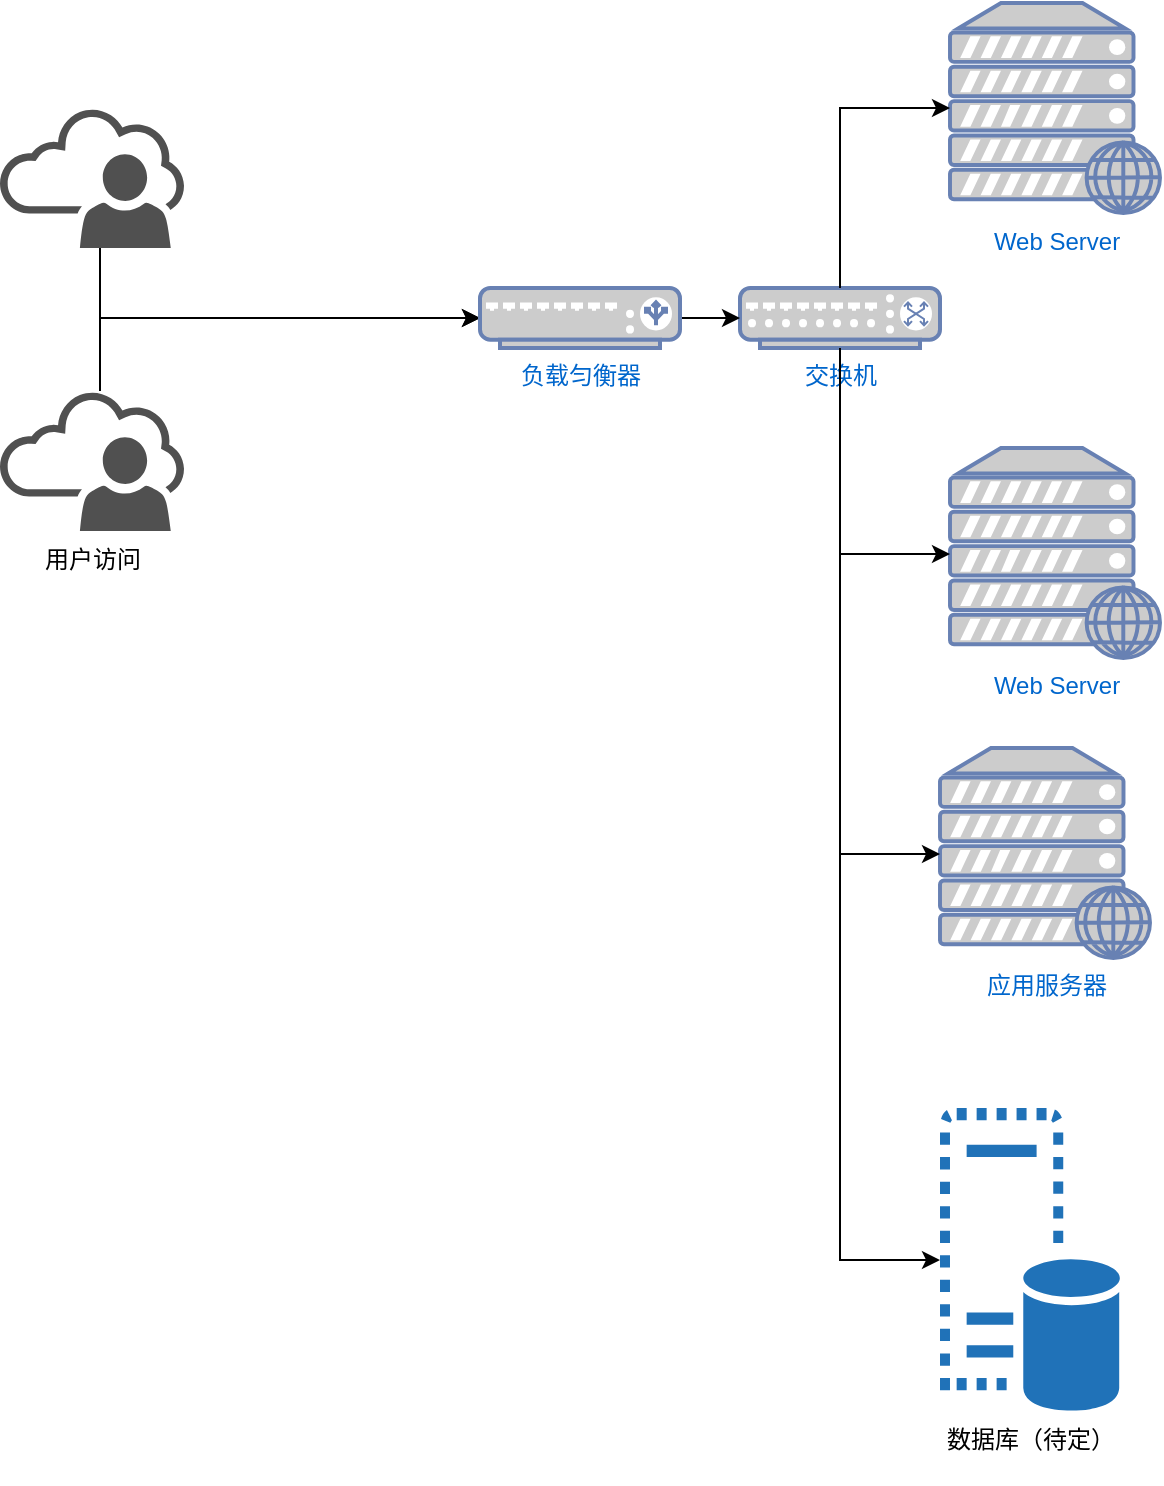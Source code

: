 <mxfile version="10.6.5" type="github"><diagram id="zzWceUFQGFmAvzqxR0m6" name="第 1 页"><mxGraphModel dx="1030" dy="531" grid="1" gridSize="10" guides="1" tooltips="1" connect="1" arrows="1" fold="1" page="1" pageScale="1" pageWidth="827" pageHeight="1169" math="0" shadow="0"><root><mxCell id="0"/><mxCell id="1" parent="0"/><mxCell id="He1c3423rjBBWOIu26yM-1" value="&lt;span lang=&quot;EN-US&quot;&gt;Web Server&lt;br&gt;&lt;br&gt;&lt;/span&gt;" style="fontColor=#0066CC;verticalAlign=top;verticalLabelPosition=bottom;labelPosition=center;align=center;html=1;outlineConnect=0;fillColor=#CCCCCC;strokeColor=#6881B3;gradientColor=none;gradientDirection=north;strokeWidth=2;shape=mxgraph.networks.web_server;" vertex="1" parent="1"><mxGeometry x="575" y="270" width="105" height="105" as="geometry"/></mxCell><mxCell id="He1c3423rjBBWOIu26yM-4" value="应用服务器&lt;br&gt;&lt;br&gt;" style="fontColor=#0066CC;verticalAlign=top;verticalLabelPosition=bottom;labelPosition=center;align=center;html=1;outlineConnect=0;fillColor=#CCCCCC;strokeColor=#6881B3;gradientColor=none;gradientDirection=north;strokeWidth=2;shape=mxgraph.networks.web_server;" vertex="1" parent="1"><mxGeometry x="570" y="420" width="105" height="105" as="geometry"/></mxCell><mxCell id="He1c3423rjBBWOIu26yM-7" value="Web Server&lt;br&gt;" style="fontColor=#0066CC;verticalAlign=top;verticalLabelPosition=bottom;labelPosition=center;align=center;html=1;outlineConnect=0;fillColor=#CCCCCC;strokeColor=#6881B3;gradientColor=none;gradientDirection=north;strokeWidth=2;shape=mxgraph.networks.web_server;" vertex="1" parent="1"><mxGeometry x="575" y="47.5" width="105" height="105" as="geometry"/></mxCell><mxCell id="He1c3423rjBBWOIu26yM-35" style="edgeStyle=orthogonalEdgeStyle;rounded=0;orthogonalLoop=1;jettySize=auto;html=1;" edge="1" parent="1" source="He1c3423rjBBWOIu26yM-12" target="He1c3423rjBBWOIu26yM-4"><mxGeometry relative="1" as="geometry"><Array as="points"><mxPoint x="520" y="473"/></Array></mxGeometry></mxCell><mxCell id="He1c3423rjBBWOIu26yM-36" style="edgeStyle=orthogonalEdgeStyle;rounded=0;orthogonalLoop=1;jettySize=auto;html=1;" edge="1" parent="1" source="He1c3423rjBBWOIu26yM-12" target="He1c3423rjBBWOIu26yM-17"><mxGeometry relative="1" as="geometry"><Array as="points"><mxPoint x="520" y="676"/></Array></mxGeometry></mxCell><mxCell id="He1c3423rjBBWOIu26yM-12" value="交换机&lt;br&gt;&lt;br&gt;" style="fontColor=#0066CC;verticalAlign=top;verticalLabelPosition=bottom;labelPosition=center;align=center;html=1;outlineConnect=0;fillColor=#CCCCCC;strokeColor=#6881B3;gradientColor=none;gradientDirection=north;strokeWidth=2;shape=mxgraph.networks.switch;" vertex="1" parent="1"><mxGeometry x="470" y="190" width="100" height="30" as="geometry"/></mxCell><mxCell id="He1c3423rjBBWOIu26yM-31" style="edgeStyle=orthogonalEdgeStyle;rounded=0;orthogonalLoop=1;jettySize=auto;html=1;" edge="1" parent="1" source="He1c3423rjBBWOIu26yM-14" target="He1c3423rjBBWOIu26yM-21"><mxGeometry relative="1" as="geometry"><Array as="points"><mxPoint x="150" y="205"/></Array></mxGeometry></mxCell><mxCell id="He1c3423rjBBWOIu26yM-14" value="" style="pointerEvents=1;shadow=0;dashed=0;html=1;strokeColor=none;fillColor=#505050;labelPosition=center;verticalLabelPosition=bottom;verticalAlign=top;outlineConnect=0;align=center;shape=mxgraph.office.users.online_user;" vertex="1" parent="1"><mxGeometry x="100" y="100" width="92" height="70" as="geometry"/></mxCell><mxCell id="He1c3423rjBBWOIu26yM-33" style="edgeStyle=orthogonalEdgeStyle;rounded=0;orthogonalLoop=1;jettySize=auto;html=1;entryX=0;entryY=0.5;entryDx=0;entryDy=0;entryPerimeter=0;" edge="1" parent="1" source="He1c3423rjBBWOIu26yM-16" target="He1c3423rjBBWOIu26yM-21"><mxGeometry relative="1" as="geometry"><Array as="points"><mxPoint x="150" y="205"/></Array></mxGeometry></mxCell><mxCell id="He1c3423rjBBWOIu26yM-16" value="用户访问&lt;br&gt;&lt;br&gt;" style="pointerEvents=1;shadow=0;dashed=0;html=1;strokeColor=none;fillColor=#505050;labelPosition=center;verticalLabelPosition=bottom;verticalAlign=top;outlineConnect=0;align=center;shape=mxgraph.office.users.online_user;" vertex="1" parent="1"><mxGeometry x="100" y="241.5" width="92" height="70" as="geometry"/></mxCell><mxCell id="He1c3423rjBBWOIu26yM-17" value="数据库（待定）&lt;br&gt;&lt;br&gt;" style="pointerEvents=1;shadow=0;dashed=0;html=1;strokeColor=none;labelPosition=center;verticalLabelPosition=bottom;verticalAlign=top;outlineConnect=0;align=center;shape=mxgraph.office.servers.virtual_database_server;fillColor=#2072B8;" vertex="1" parent="1"><mxGeometry x="570" y="600" width="90" height="152" as="geometry"/></mxCell><mxCell id="He1c3423rjBBWOIu26yM-28" value="" style="edgeStyle=orthogonalEdgeStyle;rounded=0;orthogonalLoop=1;jettySize=auto;html=1;entryX=0;entryY=0.5;entryDx=0;entryDy=0;entryPerimeter=0;exitX=0.5;exitY=0;exitDx=0;exitDy=0;exitPerimeter=0;" edge="1" parent="1" source="He1c3423rjBBWOIu26yM-12" target="He1c3423rjBBWOIu26yM-7"><mxGeometry relative="1" as="geometry"><mxPoint x="390" y="110" as="targetPoint"/><Array as="points"><mxPoint x="520" y="100"/></Array></mxGeometry></mxCell><mxCell id="He1c3423rjBBWOIu26yM-30" style="edgeStyle=orthogonalEdgeStyle;rounded=0;orthogonalLoop=1;jettySize=auto;html=1;exitX=0.5;exitY=1;exitDx=0;exitDy=0;exitPerimeter=0;" edge="1" parent="1" source="He1c3423rjBBWOIu26yM-12" target="He1c3423rjBBWOIu26yM-1"><mxGeometry relative="1" as="geometry"><mxPoint x="390" y="410" as="targetPoint"/><Array as="points"><mxPoint x="520" y="323"/></Array></mxGeometry></mxCell><mxCell id="He1c3423rjBBWOIu26yM-34" value="" style="edgeStyle=orthogonalEdgeStyle;rounded=0;orthogonalLoop=1;jettySize=auto;html=1;" edge="1" parent="1" source="He1c3423rjBBWOIu26yM-21" target="He1c3423rjBBWOIu26yM-12"><mxGeometry relative="1" as="geometry"/></mxCell><mxCell id="He1c3423rjBBWOIu26yM-21" value="负载匀衡器" style="fontColor=#0066CC;verticalAlign=top;verticalLabelPosition=bottom;labelPosition=center;align=center;html=1;outlineConnect=0;fillColor=#CCCCCC;strokeColor=#6881B3;gradientColor=none;gradientDirection=north;strokeWidth=2;shape=mxgraph.networks.load_balancer;" vertex="1" parent="1"><mxGeometry x="340" y="190" width="100" height="30" as="geometry"/></mxCell></root></mxGraphModel></diagram></mxfile>